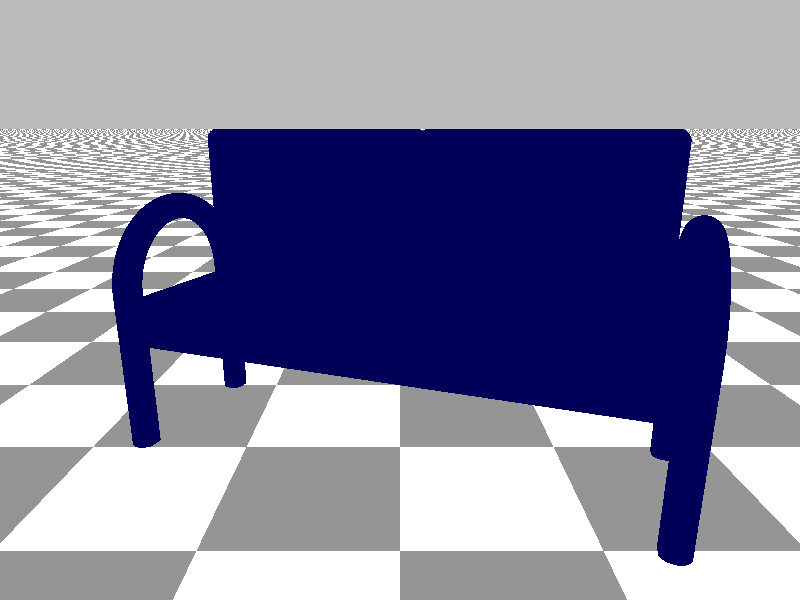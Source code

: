 #version 3.7;

#include "colors.inc"
#include "shapes.inc"

#local debugMode = 1;
#if (debugMode)
    global_settings {
        assumed_gamma 1
        charset utf8
    }
#end

// ----------------------------------------
// Couch
// ----------------------------------------

#macro Couch(cWidth, cHeight, cLength, supRadius, supThickness, seatHeight, seatThickness, backThickness)
    #local totalWidth = cWidth + 2 * supThickness;
    #local totalSupRadius = supRadius + supThickness/2;
    #local backRadius = 0.07;
    #local halfTorus = difference {
        torus {
            supRadius, supThickness/2
        }

        box {
            <0, -totalSupRadius, -totalSupRadius>
            <totalSupRadius, totalSupRadius, totalSupRadius>
        }
    }

    #local support = union {
        object {
            halfTorus
        }

        cylinder {
            <0, 0, supRadius>,
            <cHeight/2, 0, supRadius>,
            supThickness/2
        }

        cylinder {
            <0, 0, -supRadius>,
            <cHeight/2, 0, -supRadius>,
            supThickness/2
        }
        rotate x * -90
        rotate z * -90
        rotate y * 90
        translate <0, cHeight/2, 0>
    }

    difference {
        union {
            // Left Back
            object {
                Round_Box(
                    <-totalWidth/2, seatHeight, (cLength - backThickness)/2>,
                    <0, cHeight, cLength/2>,
                    backRadius, 0
                )
            }

            // Right Back
            object {
                Round_Box(
                    <0, seatHeight, (cLength - backThickness)/2>,
                    <totalWidth/2, cHeight, cLength/2>,
                    backRadius, 0
                )
            }

            // Seat
            box {
                <-totalWidth/2, 0, -cLength/2>,
                <totalWidth/2, seatHeight, cLength/2>
            }

            // Left Support
            object {
                support
                translate <(-totalWidth - supThickness)/2, 0, 0>
            }

            // Right Support
            object {
                support
                translate <(totalWidth + supThickness)/2, 0, 0>
            }        
        }

        box {
            <-totalWidth/2 - 0.01, 0, -cLength/2 - 0.01>,
            <totalWidth/2 + 0.01, seatHeight - seatThickness, cLength/2 + 0.01>
        }

        pigment { rgb<0, 0, 0.1> }
    }
#end

// ----------------------------------------
// Scene
// ----------------------------------------

#if (debugMode)
    camera {
      location <0, 1, -2.5>
      look_at <0, 0, 1>
    }

    background { White * 0.5 }

    light_source { <-1, 2, -2> color White }

    plane {
        y, -1
        texture {
            pigment { checker rgb<0.3, 0.3, 0.3> White }
        }
    }

    #local h = 2;
    union {
        object {
            Couch(2.7, h, 1.1, 0.5, 0.17, h/2, 0.3, 0.6)
            rotate y * 20
        }

        /*box {
            <-1.2, 0, -0.2>,
            <-0.8, h, 0.2>
        }*/
        translate <0, -1, 1>
    }
#end
